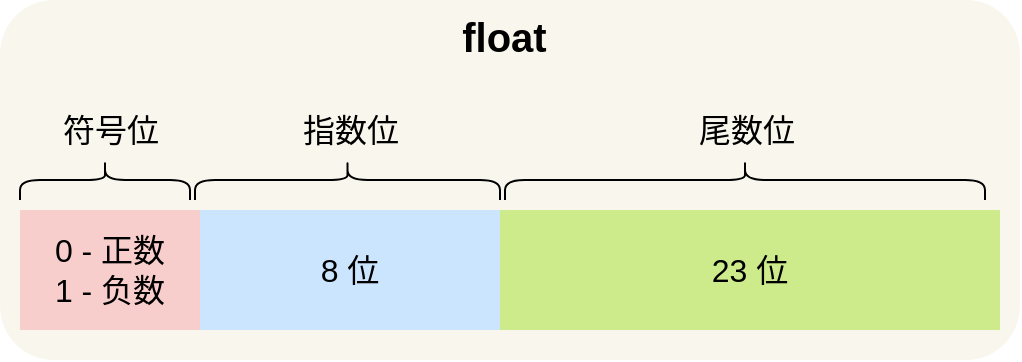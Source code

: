 <mxfile version="13.9.9" type="github">
  <diagram id="jOrecIeyi7dfDyRyTcjo" name="第 1 页">
    <mxGraphModel dx="830" dy="745" grid="1" gridSize="10" guides="1" tooltips="1" connect="1" arrows="1" fold="1" page="1" pageScale="1" pageWidth="827" pageHeight="1169" math="0" shadow="0">
      <root>
        <mxCell id="0" />
        <mxCell id="1" parent="0" />
        <mxCell id="JWH3xMkIjFkR5F-2v42N-13" value="float&amp;nbsp;" style="rounded=1;whiteSpace=wrap;html=1;labelBackgroundColor=none;strokeWidth=1;fontSize=20;fillColor=#f9f7ed;strokeColor=none;verticalAlign=top;fontStyle=1" vertex="1" parent="1">
          <mxGeometry x="110" y="165" width="510" height="180" as="geometry" />
        </mxCell>
        <mxCell id="JWH3xMkIjFkR5F-2v42N-1" value="0 - 正数&lt;br style=&quot;font-size: 16px;&quot;&gt;1 - 负数" style="rounded=0;whiteSpace=wrap;html=1;fontSize=16;fillColor=#f8cecc;strokeColor=none;" vertex="1" parent="1">
          <mxGeometry x="120" y="270" width="90" height="60" as="geometry" />
        </mxCell>
        <mxCell id="JWH3xMkIjFkR5F-2v42N-2" value="8 位" style="rounded=0;whiteSpace=wrap;html=1;fontSize=16;fillColor=#cce5ff;strokeColor=none;" vertex="1" parent="1">
          <mxGeometry x="210" y="270" width="150" height="60" as="geometry" />
        </mxCell>
        <mxCell id="JWH3xMkIjFkR5F-2v42N-3" value="符号位" style="text;html=1;align=center;verticalAlign=middle;resizable=0;points=[];autosize=1;fontSize=16;" vertex="1" parent="1">
          <mxGeometry x="135" y="220" width="60" height="20" as="geometry" />
        </mxCell>
        <mxCell id="JWH3xMkIjFkR5F-2v42N-4" value="" style="shape=curlyBracket;whiteSpace=wrap;html=1;rounded=1;fontSize=16;rotation=90;" vertex="1" parent="1">
          <mxGeometry x="152.5" y="212.5" width="20" height="85" as="geometry" />
        </mxCell>
        <mxCell id="JWH3xMkIjFkR5F-2v42N-6" value="23 位" style="rounded=0;whiteSpace=wrap;html=1;fontSize=16;fillColor=#cdeb8b;strokeColor=none;" vertex="1" parent="1">
          <mxGeometry x="360" y="270" width="250" height="60" as="geometry" />
        </mxCell>
        <mxCell id="JWH3xMkIjFkR5F-2v42N-7" value="指数位" style="text;html=1;align=center;verticalAlign=middle;resizable=0;points=[];autosize=1;fontSize=16;" vertex="1" parent="1">
          <mxGeometry x="255" y="220" width="60" height="20" as="geometry" />
        </mxCell>
        <mxCell id="JWH3xMkIjFkR5F-2v42N-8" value="" style="shape=curlyBracket;whiteSpace=wrap;html=1;rounded=1;fontSize=16;rotation=90;" vertex="1" parent="1">
          <mxGeometry x="273.75" y="178.75" width="20" height="152.5" as="geometry" />
        </mxCell>
        <mxCell id="JWH3xMkIjFkR5F-2v42N-9" value="尾数位" style="text;html=1;align=center;verticalAlign=middle;resizable=0;points=[];autosize=1;fontSize=16;" vertex="1" parent="1">
          <mxGeometry x="452.5" y="220" width="60" height="20" as="geometry" />
        </mxCell>
        <mxCell id="JWH3xMkIjFkR5F-2v42N-10" value="" style="shape=curlyBracket;whiteSpace=wrap;html=1;rounded=1;fontSize=16;rotation=90;" vertex="1" parent="1">
          <mxGeometry x="472.5" y="135" width="20" height="240" as="geometry" />
        </mxCell>
      </root>
    </mxGraphModel>
  </diagram>
</mxfile>

